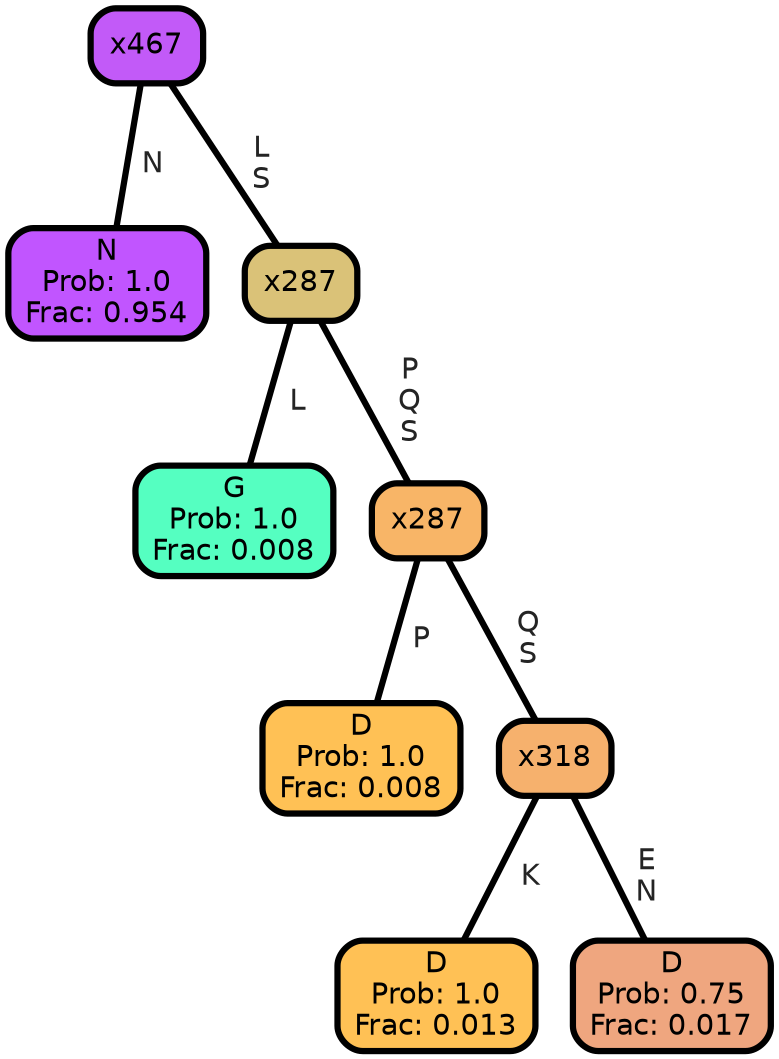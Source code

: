 graph Tree {
node [shape=box, style="filled, rounded",color="black",penwidth="3",fontcolor="black",                 fontname=helvetica] ;
graph [ranksep="0 equally", splines=straight,                 bgcolor=transparent, dpi=200] ;
edge [fontname=helvetica, fontweight=bold,fontcolor=grey14,color=black] ;
0 [label="N
Prob: 1.0
Frac: 0.954", fillcolor="#c155ff"] ;
1 [label="x467", fillcolor="#c25af8"] ;
2 [label="G
Prob: 1.0
Frac: 0.008", fillcolor="#55ffc1"] ;
3 [label="x287", fillcolor="#dac278"] ;
4 [label="D
Prob: 1.0
Frac: 0.008", fillcolor="#ffc155"] ;
5 [label="x287", fillcolor="#f8b567"] ;
6 [label="D
Prob: 1.0
Frac: 0.013", fillcolor="#ffc155"] ;
7 [label="x318", fillcolor="#f6b16d"] ;
8 [label="D
Prob: 0.75
Frac: 0.017", fillcolor="#efa67f"] ;
1 -- 0 [label=" N",penwidth=3] ;
1 -- 3 [label=" L\n S",penwidth=3] ;
3 -- 2 [label=" L",penwidth=3] ;
3 -- 5 [label=" P\n Q\n S",penwidth=3] ;
5 -- 4 [label=" P",penwidth=3] ;
5 -- 7 [label=" Q\n S",penwidth=3] ;
7 -- 6 [label=" K",penwidth=3] ;
7 -- 8 [label=" E\n N",penwidth=3] ;
{rank = same;}}